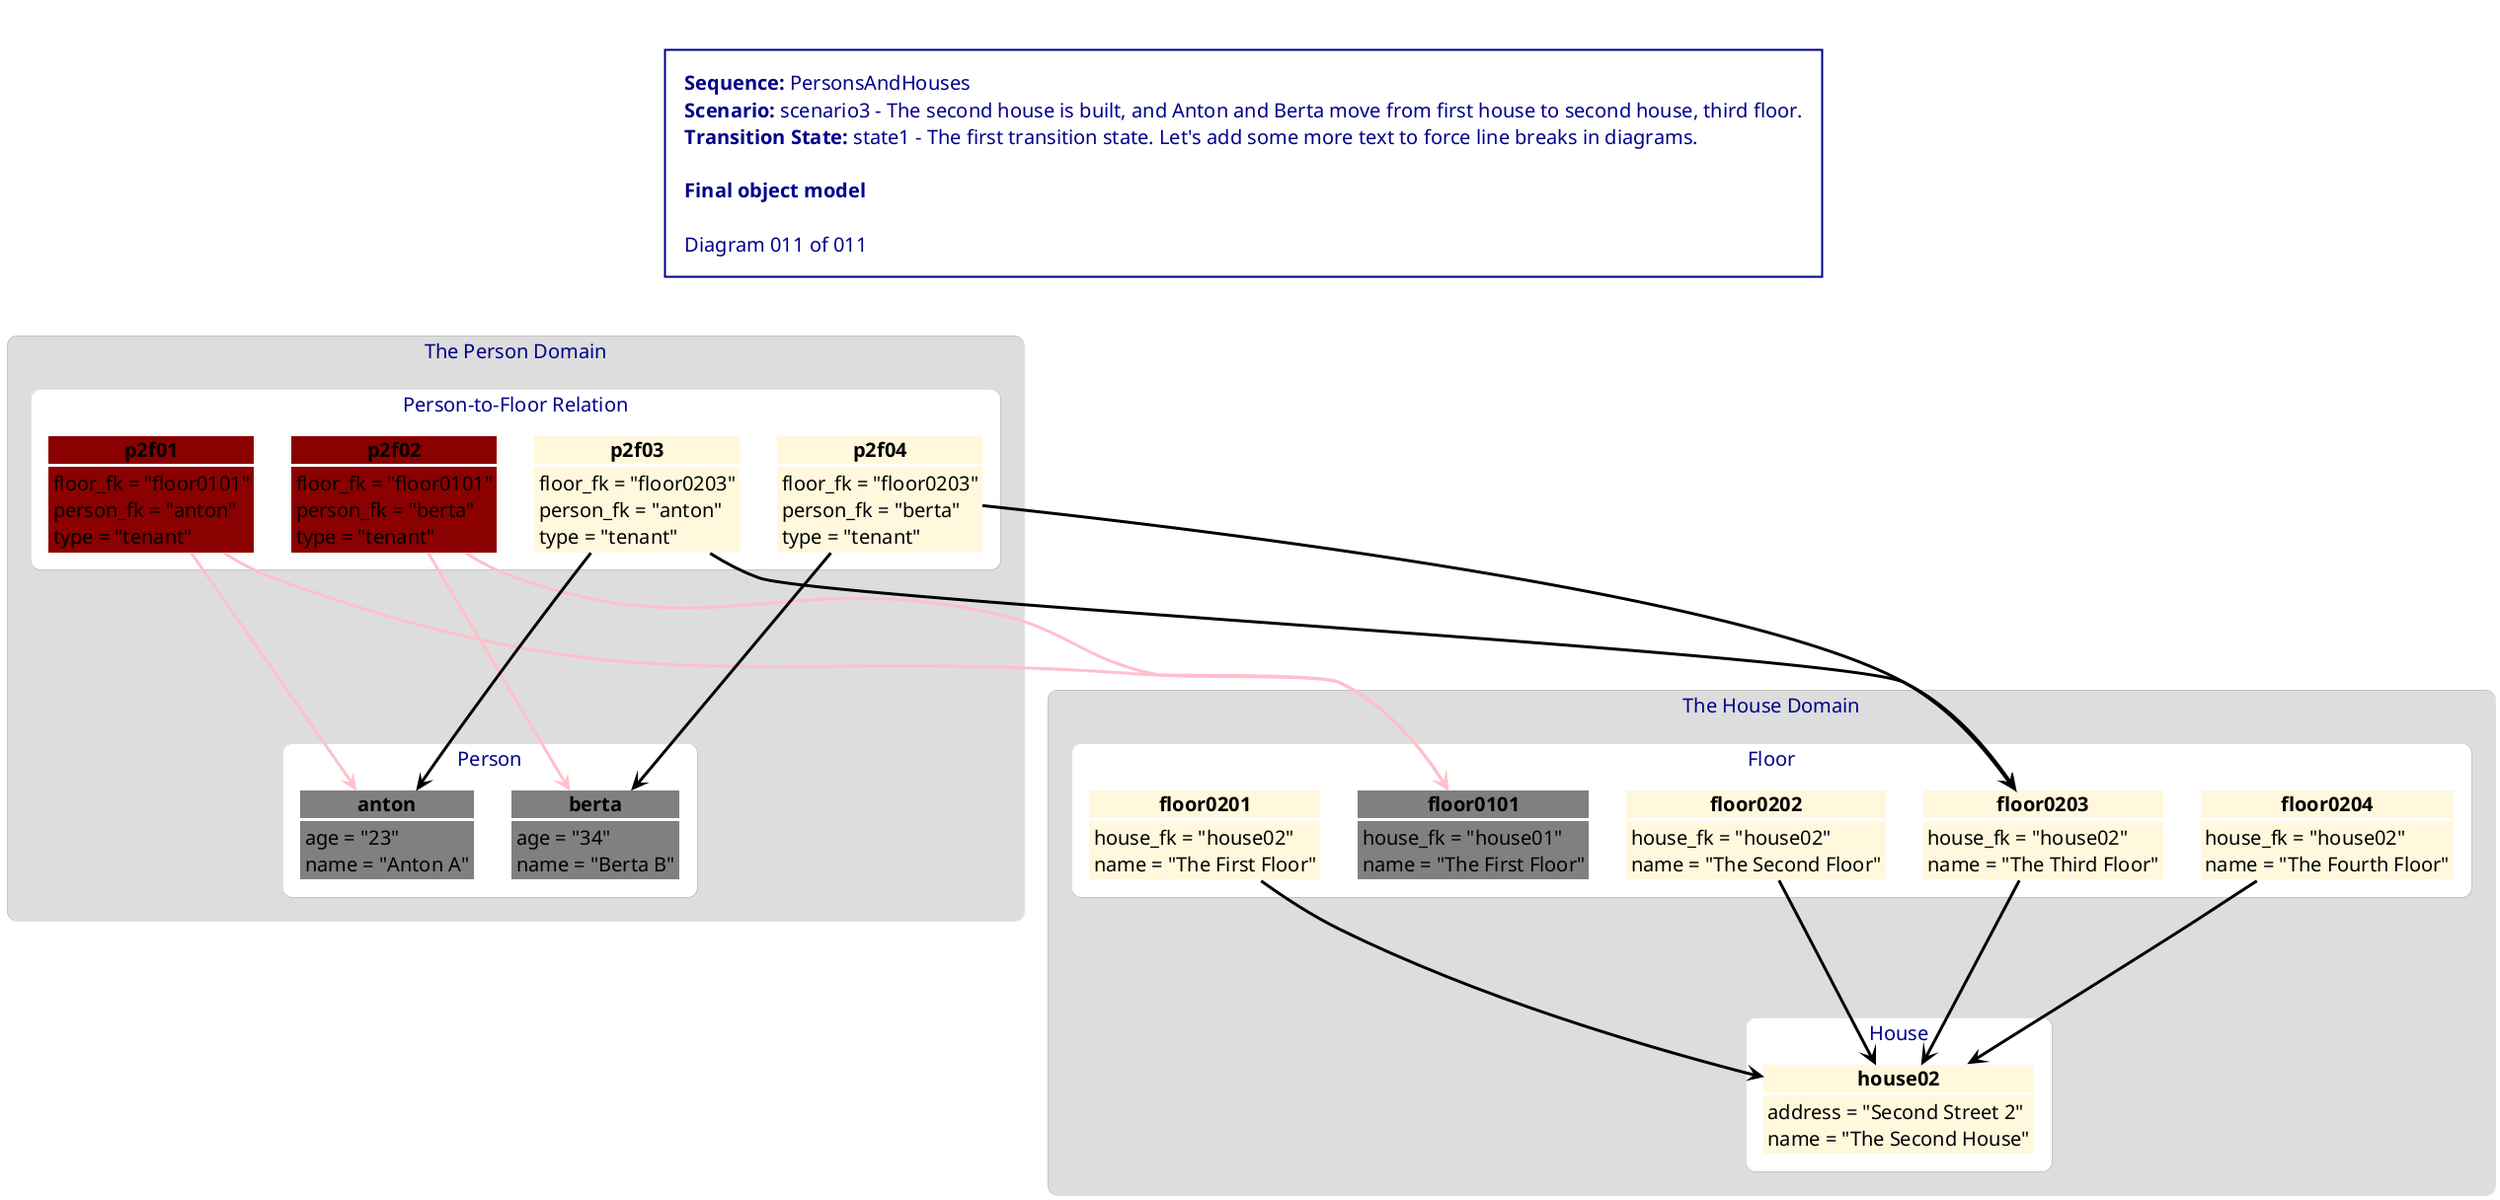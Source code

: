 @startuml PersonsAndHouses_scenario3_state1_011_final

<style>
    Shadowing false
    Rectangle {
        FontSize 18
        FontStyle bold
        HorizontalAlignment left
        LineThickness 0
        RoundCorner 20
    }
    Object {
        FontSize 20
        FontStyle normal
        HorizontalAlignment left
        LineColor white
        LineThickness 3
        RoundCorner 20
    }
    Arrow {
        LineThickness 3
    }
    Title {
        BackgroundColor white
        FontColor darkblue
        FontSize 20
        FontStyle normal
        HorizontalAlignment left
        LineColor darkblue
        LineThickness 2
        Margin 50
        Padding 20
    }
</style>

title \
<b>Sequence:</b> PersonsAndHouses\n\
<b>Scenario:</b> scenario3 - The second house is built, and Anton and Berta move from first house to second house, third floor.\n\
<b>Transition State:</b> state1 - The first transition state. Let's add some more text to force line breaks in diagrams.\n\n\
<b>Final object model</b>\n\n\
Diagram 011 of 011

rectangle "The House Domain" as housedomain #DDDDDD {
    rectangle "Floor" as housedomain_floorclass #white {
        object "<color:black><b>floor0101</b></color>" as housedomain_floorclass_floor0101 #grey {
            <color:black>house_fk = "house01"</color>
            <color:black>name = "The First Floor"</color>
        }
        object "<color:black><b>floor0201</b></color>" as housedomain_floorclass_floor0201 #cornsilk {
            <color:black>house_fk = "house02"</color>
            <color:black>name = "The First Floor"</color>
        }
        object "<color:black><b>floor0202</b></color>" as housedomain_floorclass_floor0202 #cornsilk {
            <color:black>house_fk = "house02"</color>
            <color:black>name = "The Second Floor"</color>
        }
        object "<color:black><b>floor0203</b></color>" as housedomain_floorclass_floor0203 #cornsilk {
            <color:black>house_fk = "house02"</color>
            <color:black>name = "The Third Floor"</color>
        }
        object "<color:black><b>floor0204</b></color>" as housedomain_floorclass_floor0204 #cornsilk {
            <color:black>house_fk = "house02"</color>
            <color:black>name = "The Fourth Floor"</color>
        }
    }
    rectangle "House" as housedomain_houseclass #white {
        object "<color:black><b>house02</b></color>" as housedomain_houseclass_house02 #cornsilk {
            <color:black>address = "Second Street 2"</color>
            <color:black>name = "The Second House"</color>
        }
    }
}
rectangle "The Person Domain" as persondomain #DDDDDD {
    rectangle "Person-to-Floor Relation" as persondomain_p2fclass #white {
        object "<color:black><b>p2f01</b></color>" as persondomain_p2fclass_p2f01 #darkred {
            <color:black>floor_fk = "floor0101"</color>
            <color:black>person_fk = "anton"</color>
            <color:black>type = "tenant"</color>
        }
        object "<color:black><b>p2f02</b></color>" as persondomain_p2fclass_p2f02 #darkred {
            <color:black>floor_fk = "floor0101"</color>
            <color:black>person_fk = "berta"</color>
            <color:black>type = "tenant"</color>
        }
        object "<color:black><b>p2f03</b></color>" as persondomain_p2fclass_p2f03 #cornsilk {
            <color:black>floor_fk = "floor0203"</color>
            <color:black>person_fk = "anton"</color>
            <color:black>type = "tenant"</color>
        }
        object "<color:black><b>p2f04</b></color>" as persondomain_p2fclass_p2f04 #cornsilk {
            <color:black>floor_fk = "floor0203"</color>
            <color:black>person_fk = "berta"</color>
            <color:black>type = "tenant"</color>
        }
    }
    rectangle "Person" as persondomain_personclass #white {
        object "<color:black><b>anton</b></color>" as persondomain_personclass_anton #grey {
            <color:black>age = "23"</color>
            <color:black>name = "Anton A"</color>
        }
        object "<color:black><b>berta</b></color>" as persondomain_personclass_berta #grey {
            <color:black>age = "34"</color>
            <color:black>name = "Berta B"</color>
        }
    }
}

housedomain_floorclass_floor0201 ----> housedomain_houseclass_house02 #black
housedomain_floorclass_floor0202 ----> housedomain_houseclass_house02 #black
housedomain_floorclass_floor0203 ----> housedomain_houseclass_house02 #black
housedomain_floorclass_floor0204 ----> housedomain_houseclass_house02 #black
persondomain_p2fclass_p2f01 ----> housedomain_floorclass_floor0101 #pink
persondomain_p2fclass_p2f01 ----> persondomain_personclass_anton #pink
persondomain_p2fclass_p2f02 ----> housedomain_floorclass_floor0101 #pink
persondomain_p2fclass_p2f02 ----> persondomain_personclass_berta #pink
persondomain_p2fclass_p2f03 ----> housedomain_floorclass_floor0203 #black
persondomain_p2fclass_p2f03 ----> persondomain_personclass_anton #black
persondomain_p2fclass_p2f04 ----> housedomain_floorclass_floor0203 #black
persondomain_p2fclass_p2f04 ----> persondomain_personclass_berta #black

@enduml
